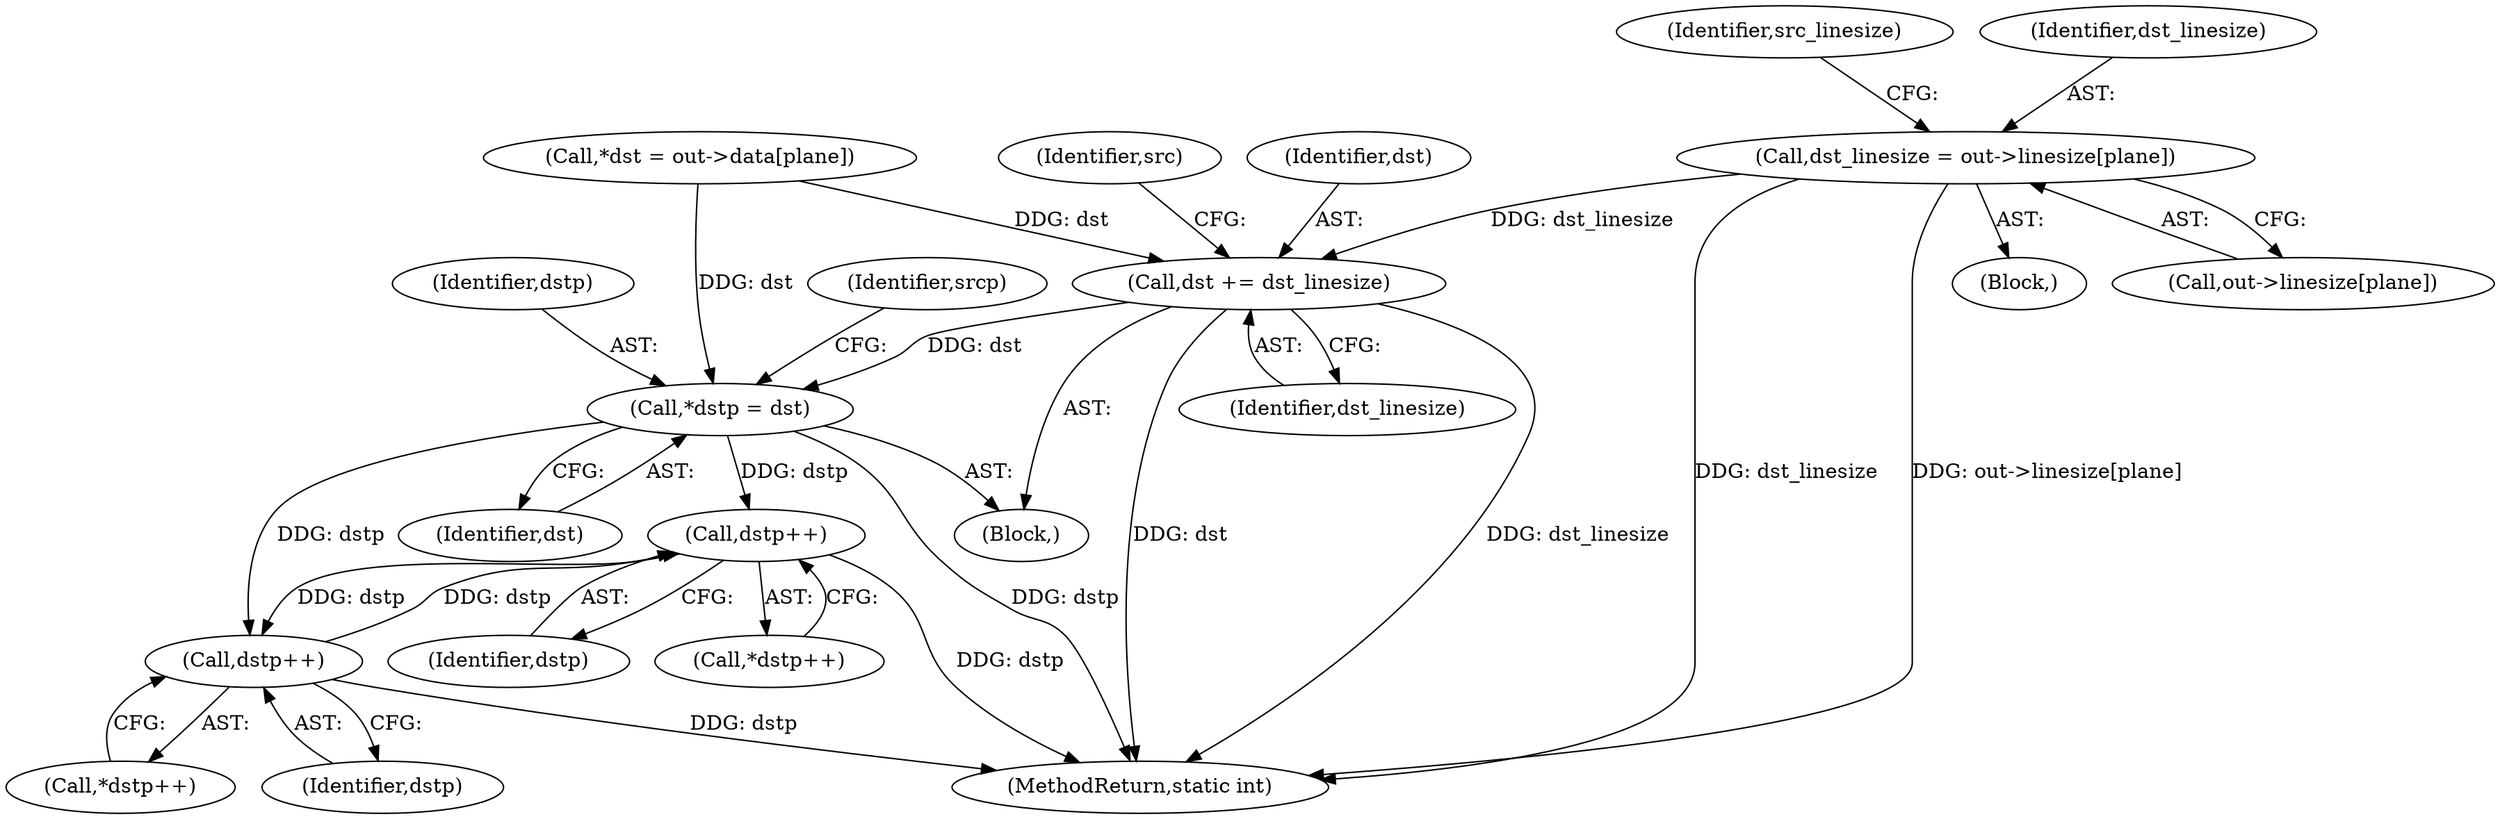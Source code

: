digraph "0_FFmpeg_e43a0a232dbf6d3c161823c2e07c52e76227a1bc_10@array" {
"1000357" [label="(Call,dst_linesize = out->linesize[plane])"];
"1000496" [label="(Call,dst += dst_linesize)"];
"1000437" [label="(Call,*dstp = dst)"];
"1000463" [label="(Call,dstp++)"];
"1000484" [label="(Call,dstp++)"];
"1000483" [label="(Call,*dstp++)"];
"1000463" [label="(Call,dstp++)"];
"1000484" [label="(Call,dstp++)"];
"1000496" [label="(Call,dst += dst_linesize)"];
"1000439" [label="(Identifier,dst)"];
"1000435" [label="(Block,)"];
"1000442" [label="(Identifier,srcp)"];
"1000366" [label="(Identifier,src_linesize)"];
"1000437" [label="(Call,*dstp = dst)"];
"1000485" [label="(Identifier,dstp)"];
"1000462" [label="(Call,*dstp++)"];
"1000511" [label="(MethodReturn,static int)"];
"1000357" [label="(Call,dst_linesize = out->linesize[plane])"];
"1000358" [label="(Identifier,dst_linesize)"];
"1000335" [label="(Call,*dst = out->data[plane])"];
"1000500" [label="(Identifier,src)"];
"1000359" [label="(Call,out->linesize[plane])"];
"1000438" [label="(Identifier,dstp)"];
"1000497" [label="(Identifier,dst)"];
"1000333" [label="(Block,)"];
"1000498" [label="(Identifier,dst_linesize)"];
"1000464" [label="(Identifier,dstp)"];
"1000357" -> "1000333"  [label="AST: "];
"1000357" -> "1000359"  [label="CFG: "];
"1000358" -> "1000357"  [label="AST: "];
"1000359" -> "1000357"  [label="AST: "];
"1000366" -> "1000357"  [label="CFG: "];
"1000357" -> "1000511"  [label="DDG: dst_linesize"];
"1000357" -> "1000511"  [label="DDG: out->linesize[plane]"];
"1000357" -> "1000496"  [label="DDG: dst_linesize"];
"1000496" -> "1000435"  [label="AST: "];
"1000496" -> "1000498"  [label="CFG: "];
"1000497" -> "1000496"  [label="AST: "];
"1000498" -> "1000496"  [label="AST: "];
"1000500" -> "1000496"  [label="CFG: "];
"1000496" -> "1000511"  [label="DDG: dst_linesize"];
"1000496" -> "1000511"  [label="DDG: dst"];
"1000496" -> "1000437"  [label="DDG: dst"];
"1000335" -> "1000496"  [label="DDG: dst"];
"1000437" -> "1000435"  [label="AST: "];
"1000437" -> "1000439"  [label="CFG: "];
"1000438" -> "1000437"  [label="AST: "];
"1000439" -> "1000437"  [label="AST: "];
"1000442" -> "1000437"  [label="CFG: "];
"1000437" -> "1000511"  [label="DDG: dstp"];
"1000335" -> "1000437"  [label="DDG: dst"];
"1000437" -> "1000463"  [label="DDG: dstp"];
"1000437" -> "1000484"  [label="DDG: dstp"];
"1000463" -> "1000462"  [label="AST: "];
"1000463" -> "1000464"  [label="CFG: "];
"1000464" -> "1000463"  [label="AST: "];
"1000462" -> "1000463"  [label="CFG: "];
"1000463" -> "1000511"  [label="DDG: dstp"];
"1000484" -> "1000463"  [label="DDG: dstp"];
"1000463" -> "1000484"  [label="DDG: dstp"];
"1000484" -> "1000483"  [label="AST: "];
"1000484" -> "1000485"  [label="CFG: "];
"1000485" -> "1000484"  [label="AST: "];
"1000483" -> "1000484"  [label="CFG: "];
"1000484" -> "1000511"  [label="DDG: dstp"];
}
